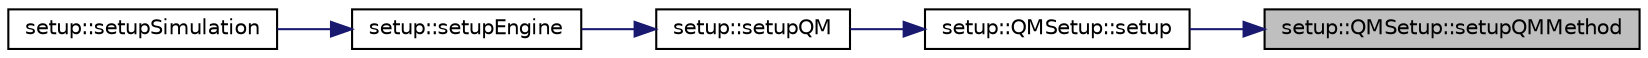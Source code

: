 digraph "setup::QMSetup::setupQMMethod"
{
 // LATEX_PDF_SIZE
  edge [fontname="Helvetica",fontsize="10",labelfontname="Helvetica",labelfontsize="10"];
  node [fontname="Helvetica",fontsize="10",shape=record];
  rankdir="RL";
  Node1 [label="setup::QMSetup::setupQMMethod",height=0.2,width=0.4,color="black", fillcolor="grey75", style="filled", fontcolor="black",tooltip="setup the \"QM\" method of the system"];
  Node1 -> Node2 [dir="back",color="midnightblue",fontsize="10",style="solid",fontname="Helvetica"];
  Node2 [label="setup::QMSetup::setup",height=0.2,width=0.4,color="black", fillcolor="white", style="filled",URL="$classsetup_1_1QMSetup.html#abb13e7a124c013ebac0d9cc8e6145c0a",tooltip="setup QM-MD for all subtypes"];
  Node2 -> Node3 [dir="back",color="midnightblue",fontsize="10",style="solid",fontname="Helvetica"];
  Node3 [label="setup::setupQM",height=0.2,width=0.4,color="black", fillcolor="white", style="filled",URL="$namespacesetup.html#aeb7718c0af5497ac17ca90b04986fdb1",tooltip="wrapper to build QMSetup object and call setup"];
  Node3 -> Node4 [dir="back",color="midnightblue",fontsize="10",style="solid",fontname="Helvetica"];
  Node4 [label="setup::setupEngine",height=0.2,width=0.4,color="black", fillcolor="white", style="filled",URL="$namespacesetup.html#aa83171046bbca205b3db6e0cd2dbc4e1",tooltip="setup the engine"];
  Node4 -> Node5 [dir="back",color="midnightblue",fontsize="10",style="solid",fontname="Helvetica"];
  Node5 [label="setup::setupSimulation",height=0.2,width=0.4,color="black", fillcolor="white", style="filled",URL="$namespacesetup.html#a1c000cdfa46aed7d8018017635915ae1",tooltip="setup the engine"];
}

